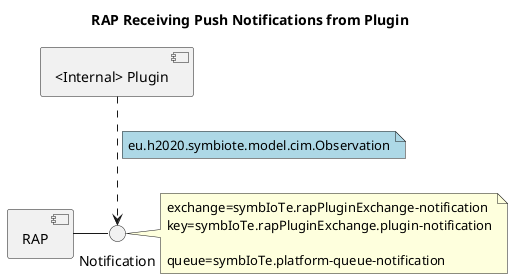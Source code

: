 @startuml 
title RAP Receiving Push Notifications from Plugin

interface "Notification"
note right of Notification : exchange=symbIoTe.rapPluginExchange-notification\nkey=symbIoTe.rapPluginExchange.plugin-notification\n\nqueue=symbIoTe.platform-queue-notification

[RAP] - Notification
[<Internal> Plugin] ..> Notification
note on link #LightBlue: eu.h2020.symbiote.model.cim.Observation

@enduml